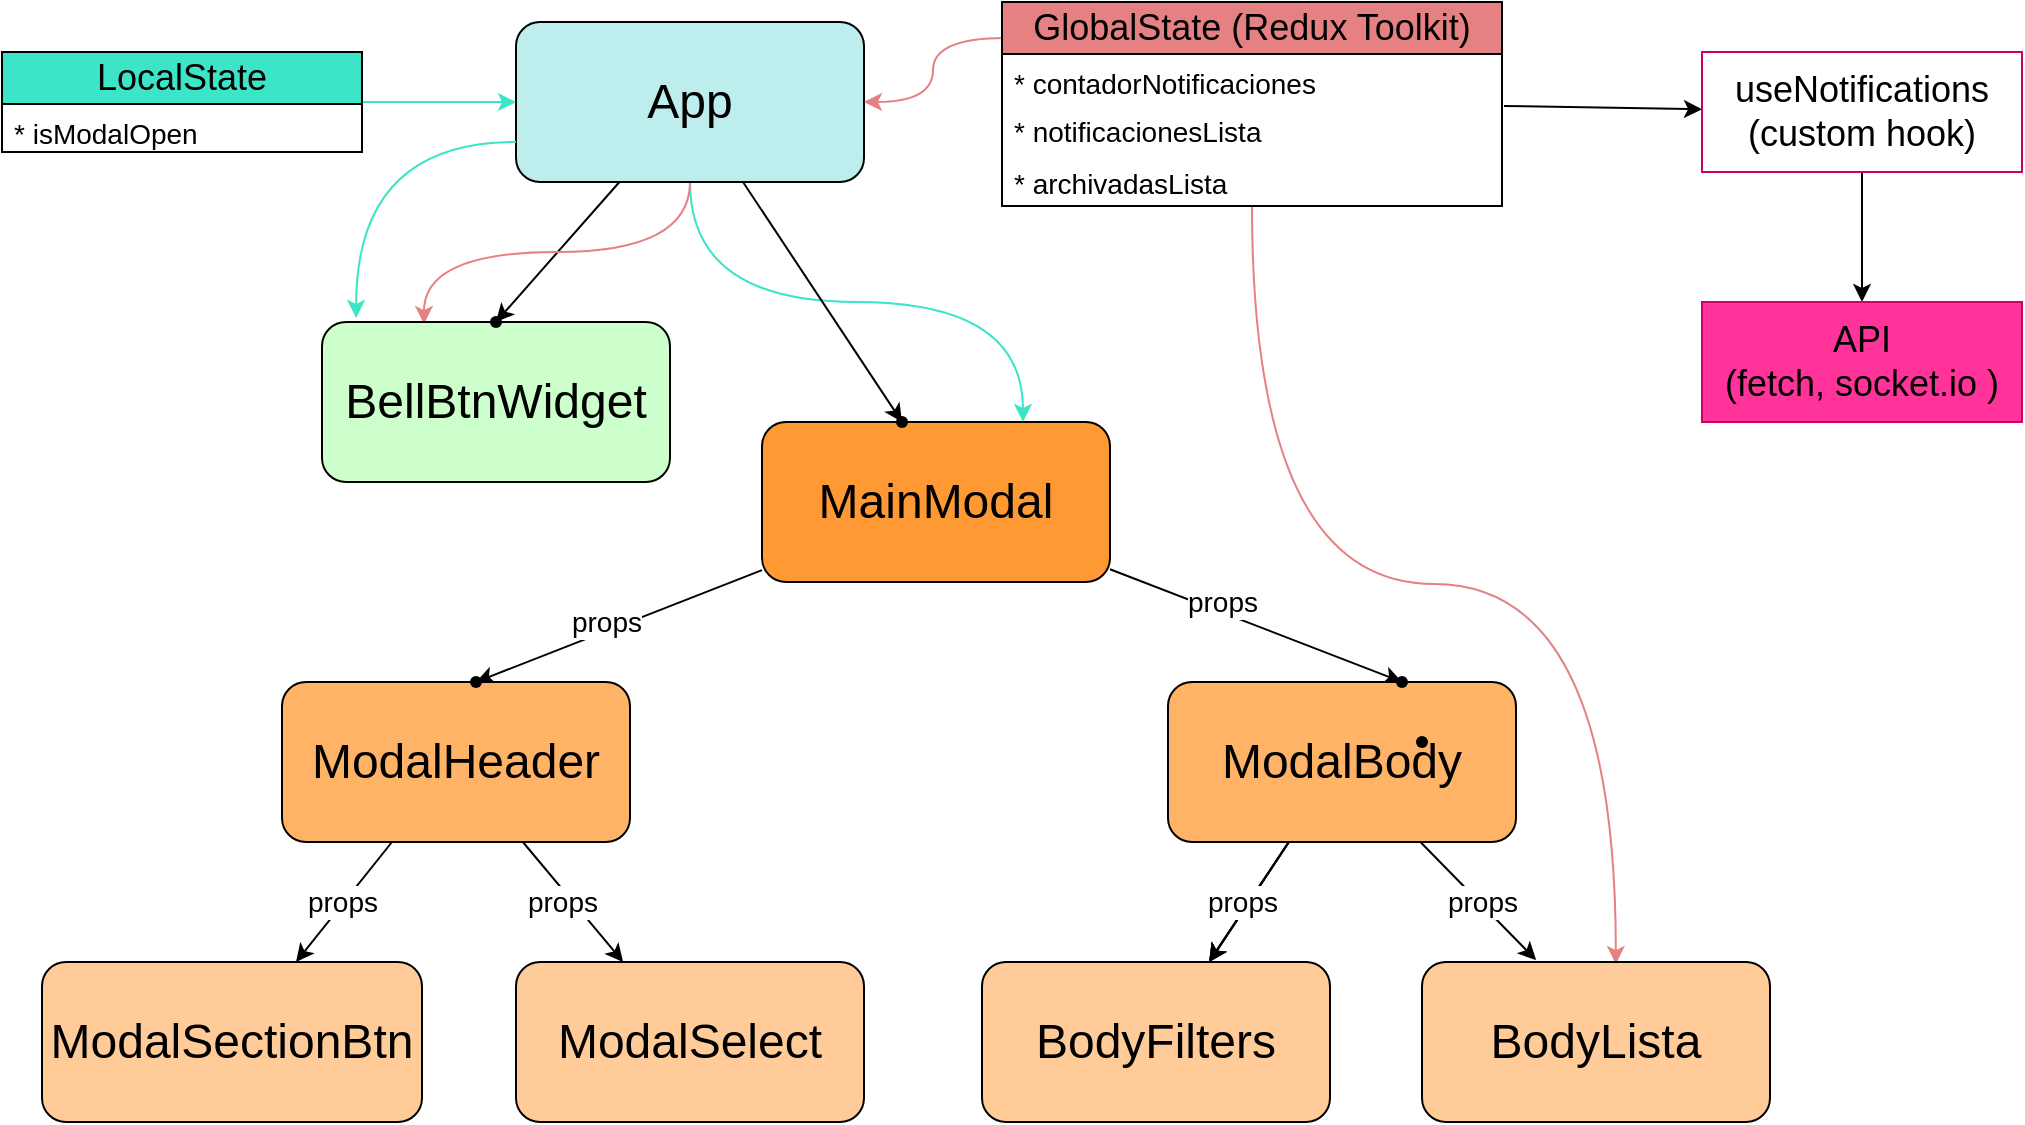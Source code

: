 <mxfile version="27.0.5">
  <diagram name="Página-1" id="PT8gCVFRgI-VNaCLD9BZ">
    <mxGraphModel dx="1425" dy="829" grid="1" gridSize="10" guides="1" tooltips="1" connect="1" arrows="1" fold="1" page="1" pageScale="1" pageWidth="827" pageHeight="1169" math="0" shadow="0">
      <root>
        <mxCell id="0" />
        <mxCell id="1" parent="0" />
        <mxCell id="Wqz8N_j6Il6ZuTGUS3Qg-21" value="" style="rounded=0;orthogonalLoop=1;jettySize=auto;html=1;" parent="1" source="Wqz8N_j6Il6ZuTGUS3Qg-1" target="Wqz8N_j6Il6ZuTGUS3Qg-20" edge="1">
          <mxGeometry relative="1" as="geometry" />
        </mxCell>
        <mxCell id="Wqz8N_j6Il6ZuTGUS3Qg-60" value="" style="edgeStyle=orthogonalEdgeStyle;rounded=0;orthogonalLoop=1;jettySize=auto;html=1;entryX=0.75;entryY=0;entryDx=0;entryDy=0;curved=1;strokeColor=#3CE5C8;" parent="1" source="Wqz8N_j6Il6ZuTGUS3Qg-1" target="Wqz8N_j6Il6ZuTGUS3Qg-13" edge="1">
          <mxGeometry relative="1" as="geometry" />
        </mxCell>
        <mxCell id="Wqz8N_j6Il6ZuTGUS3Qg-62" value="" style="edgeStyle=orthogonalEdgeStyle;rounded=0;orthogonalLoop=1;jettySize=auto;html=1;curved=1;entryX=0.293;entryY=0.013;entryDx=0;entryDy=0;entryPerimeter=0;strokeColor=#E58083;" parent="1" source="Wqz8N_j6Il6ZuTGUS3Qg-1" target="Wqz8N_j6Il6ZuTGUS3Qg-12" edge="1">
          <mxGeometry relative="1" as="geometry">
            <mxPoint x="280" y="160" as="targetPoint" />
          </mxGeometry>
        </mxCell>
        <mxCell id="Wqz8N_j6Il6ZuTGUS3Qg-1" value="&lt;font style=&quot;font-size: 24px;&quot;&gt;App&lt;/font&gt;" style="rounded=1;whiteSpace=wrap;html=1;fillColor=#BEEDEE;" parent="1" vertex="1">
          <mxGeometry x="327" y="20" width="174" height="80" as="geometry" />
        </mxCell>
        <mxCell id="Wqz8N_j6Il6ZuTGUS3Qg-10" value="" style="edgeStyle=orthogonalEdgeStyle;rounded=0;orthogonalLoop=1;jettySize=auto;html=1;exitX=0.006;exitY=0.176;exitDx=0;exitDy=0;exitPerimeter=0;strokeColor=#E58083;curved=1;" parent="1" source="Wqz8N_j6Il6ZuTGUS3Qg-3" target="Wqz8N_j6Il6ZuTGUS3Qg-1" edge="1">
          <mxGeometry relative="1" as="geometry">
            <mxPoint x="510" y="40" as="targetPoint" />
          </mxGeometry>
        </mxCell>
        <mxCell id="Wqz8N_j6Il6ZuTGUS3Qg-48" value="" style="edgeStyle=orthogonalEdgeStyle;rounded=0;orthogonalLoop=1;jettySize=auto;html=1;entryX=0.557;entryY=0.013;entryDx=0;entryDy=0;entryPerimeter=0;strokeColor=#E58083;curved=1;" parent="1" source="Wqz8N_j6Il6ZuTGUS3Qg-3" target="Wqz8N_j6Il6ZuTGUS3Qg-38" edge="1">
          <mxGeometry relative="1" as="geometry" />
        </mxCell>
        <mxCell id="Wqz8N_j6Il6ZuTGUS3Qg-57" value="" style="edgeStyle=none;rounded=0;orthogonalLoop=1;jettySize=auto;html=1;exitX=1.004;exitY=0.077;exitDx=0;exitDy=0;exitPerimeter=0;" parent="1" source="Wqz8N_j6Il6ZuTGUS3Qg-5" target="Wqz8N_j6Il6ZuTGUS3Qg-51" edge="1">
          <mxGeometry relative="1" as="geometry" />
        </mxCell>
        <mxCell id="Wqz8N_j6Il6ZuTGUS3Qg-3" value="&lt;font style=&quot;font-size: 18px;&quot;&gt;GlobalState&amp;nbsp;&lt;/font&gt;&lt;span style=&quot;font-size: 18px; background-color: transparent; color: light-dark(rgb(0, 0, 0), rgb(255, 255, 255));&quot;&gt;(Redux Toolkit)&lt;/span&gt;" style="swimlane;fontStyle=0;childLayout=stackLayout;horizontal=1;startSize=26;fillColor=#E58083;horizontalStack=0;resizeParent=1;resizeParentMax=0;resizeLast=0;collapsible=1;marginBottom=0;whiteSpace=wrap;html=1;" parent="1" vertex="1">
          <mxGeometry x="570" y="10" width="250" height="102" as="geometry" />
        </mxCell>
        <mxCell id="Wqz8N_j6Il6ZuTGUS3Qg-4" value="&lt;font style=&quot;font-size: 14px;&quot;&gt;* contadorNotificaciones&lt;/font&gt;" style="text;strokeColor=none;fillColor=none;align=left;verticalAlign=top;spacingLeft=4;spacingRight=4;overflow=hidden;rotatable=0;points=[[0,0.5],[1,0.5]];portConstraint=eastwest;whiteSpace=wrap;html=1;" parent="Wqz8N_j6Il6ZuTGUS3Qg-3" vertex="1">
          <mxGeometry y="26" width="250" height="24" as="geometry" />
        </mxCell>
        <mxCell id="Wqz8N_j6Il6ZuTGUS3Qg-5" value="&lt;font style=&quot;font-size: 14px;&quot;&gt;* notificacionesLista&lt;/font&gt;" style="text;strokeColor=none;fillColor=none;align=left;verticalAlign=top;spacingLeft=4;spacingRight=4;overflow=hidden;rotatable=0;points=[[0,0.5],[1,0.5]];portConstraint=eastwest;whiteSpace=wrap;html=1;" parent="Wqz8N_j6Il6ZuTGUS3Qg-3" vertex="1">
          <mxGeometry y="50" width="250" height="26" as="geometry" />
        </mxCell>
        <mxCell id="Wqz8N_j6Il6ZuTGUS3Qg-6" value="&lt;font style=&quot;font-size: 14px;&quot;&gt;* archivadasLista&lt;/font&gt;" style="text;strokeColor=none;fillColor=none;align=left;verticalAlign=top;spacingLeft=4;spacingRight=4;overflow=hidden;rotatable=0;points=[[0,0.5],[1,0.5]];portConstraint=eastwest;whiteSpace=wrap;html=1;" parent="Wqz8N_j6Il6ZuTGUS3Qg-3" vertex="1">
          <mxGeometry y="76" width="250" height="26" as="geometry" />
        </mxCell>
        <mxCell id="Wqz8N_j6Il6ZuTGUS3Qg-12" value="&lt;font style=&quot;font-size: 24px;&quot;&gt;BellBtnWidget&lt;/font&gt;" style="rounded=1;whiteSpace=wrap;html=1;fillColor=#CCFFCC;" parent="1" vertex="1">
          <mxGeometry x="230" y="170" width="174" height="80" as="geometry" />
        </mxCell>
        <mxCell id="Wqz8N_j6Il6ZuTGUS3Qg-28" value="" style="edgeStyle=none;rounded=0;orthogonalLoop=1;jettySize=auto;html=1;" parent="1" source="Wqz8N_j6Il6ZuTGUS3Qg-13" target="Wqz8N_j6Il6ZuTGUS3Qg-27" edge="1">
          <mxGeometry relative="1" as="geometry" />
        </mxCell>
        <mxCell id="Wqz8N_j6Il6ZuTGUS3Qg-65" value="&lt;font style=&quot;font-size: 14px;&quot;&gt;props&lt;/font&gt;" style="edgeLabel;html=1;align=center;verticalAlign=middle;resizable=0;points=[];" parent="Wqz8N_j6Il6ZuTGUS3Qg-28" vertex="1" connectable="0">
          <mxGeometry x="0.069" y="-4" relative="1" as="geometry">
            <mxPoint as="offset" />
          </mxGeometry>
        </mxCell>
        <mxCell id="Wqz8N_j6Il6ZuTGUS3Qg-40" value="" style="edgeStyle=none;rounded=0;orthogonalLoop=1;jettySize=auto;html=1;" parent="1" source="Wqz8N_j6Il6ZuTGUS3Qg-13" target="Wqz8N_j6Il6ZuTGUS3Qg-39" edge="1">
          <mxGeometry relative="1" as="geometry" />
        </mxCell>
        <mxCell id="Wqz8N_j6Il6ZuTGUS3Qg-13" value="&lt;font style=&quot;font-size: 24px;&quot;&gt;MainModal&lt;/font&gt;" style="rounded=1;whiteSpace=wrap;html=1;fillColor=#FF9933;" parent="1" vertex="1">
          <mxGeometry x="450" y="220" width="174" height="80" as="geometry" />
        </mxCell>
        <mxCell id="Wqz8N_j6Il6ZuTGUS3Qg-19" value="" style="edgeStyle=orthogonalEdgeStyle;rounded=0;orthogonalLoop=1;jettySize=auto;html=1;fillColor=#3CE5C8;strokeColor=#3CE5C8;curved=1;" parent="1" source="Wqz8N_j6Il6ZuTGUS3Qg-15" target="Wqz8N_j6Il6ZuTGUS3Qg-1" edge="1">
          <mxGeometry relative="1" as="geometry" />
        </mxCell>
        <mxCell id="Wqz8N_j6Il6ZuTGUS3Qg-15" value="&lt;font style=&quot;font-size: 18px;&quot;&gt;LocalState&lt;/font&gt;" style="swimlane;fontStyle=0;childLayout=stackLayout;horizontal=1;startSize=26;fillColor=#3CE5C8;horizontalStack=0;resizeParent=1;resizeParentMax=0;resizeLast=0;collapsible=1;marginBottom=0;whiteSpace=wrap;html=1;" parent="1" vertex="1">
          <mxGeometry x="70" y="35" width="180" height="50" as="geometry" />
        </mxCell>
        <mxCell id="Wqz8N_j6Il6ZuTGUS3Qg-16" value="&lt;font style=&quot;font-size: 14px;&quot;&gt;* isModalOpen&lt;/font&gt;" style="text;strokeColor=none;fillColor=none;align=left;verticalAlign=top;spacingLeft=4;spacingRight=4;overflow=hidden;rotatable=0;points=[[0,0.5],[1,0.5]];portConstraint=eastwest;whiteSpace=wrap;html=1;" parent="Wqz8N_j6Il6ZuTGUS3Qg-15" vertex="1">
          <mxGeometry y="26" width="180" height="24" as="geometry" />
        </mxCell>
        <mxCell id="Wqz8N_j6Il6ZuTGUS3Qg-20" value="" style="shape=waypoint;sketch=0;size=6;pointerEvents=1;points=[];fillColor=#BEEDEE;resizable=0;rotatable=0;perimeter=centerPerimeter;snapToPoint=1;rounded=1;" parent="1" vertex="1">
          <mxGeometry x="307" y="160" width="20" height="20" as="geometry" />
        </mxCell>
        <mxCell id="Wqz8N_j6Il6ZuTGUS3Qg-22" value="" style="shape=waypoint;sketch=0;size=6;pointerEvents=1;points=[];fillColor=#BEEDEE;resizable=0;rotatable=0;perimeter=centerPerimeter;snapToPoint=1;rounded=1;" parent="1" vertex="1">
          <mxGeometry x="510" y="210" width="20" height="20" as="geometry" />
        </mxCell>
        <mxCell id="Wqz8N_j6Il6ZuTGUS3Qg-34" value="" style="edgeStyle=none;rounded=0;orthogonalLoop=1;jettySize=auto;html=1;" parent="1" source="Wqz8N_j6Il6ZuTGUS3Qg-25" target="Wqz8N_j6Il6ZuTGUS3Qg-32" edge="1">
          <mxGeometry x="-0.011" relative="1" as="geometry">
            <mxPoint as="offset" />
          </mxGeometry>
        </mxCell>
        <mxCell id="Wqz8N_j6Il6ZuTGUS3Qg-36" value="" style="edgeStyle=none;rounded=0;orthogonalLoop=1;jettySize=auto;html=1;" parent="1" source="Wqz8N_j6Il6ZuTGUS3Qg-25" target="Wqz8N_j6Il6ZuTGUS3Qg-33" edge="1">
          <mxGeometry relative="1" as="geometry" />
        </mxCell>
        <mxCell id="Wqz8N_j6Il6ZuTGUS3Qg-25" value="&lt;font style=&quot;font-size: 24px;&quot;&gt;ModalHeader&lt;/font&gt;" style="rounded=1;whiteSpace=wrap;html=1;fillColor=#FFB366;" parent="1" vertex="1">
          <mxGeometry x="210" y="350" width="174" height="80" as="geometry" />
        </mxCell>
        <mxCell id="Wqz8N_j6Il6ZuTGUS3Qg-41" value="" style="edgeStyle=none;rounded=0;orthogonalLoop=1;jettySize=auto;html=1;" parent="1" source="Wqz8N_j6Il6ZuTGUS3Qg-26" target="Wqz8N_j6Il6ZuTGUS3Qg-37" edge="1">
          <mxGeometry relative="1" as="geometry" />
        </mxCell>
        <mxCell id="Wqz8N_j6Il6ZuTGUS3Qg-42" value="" style="edgeStyle=none;rounded=0;orthogonalLoop=1;jettySize=auto;html=1;" parent="1" source="Wqz8N_j6Il6ZuTGUS3Qg-26" target="Wqz8N_j6Il6ZuTGUS3Qg-37" edge="1">
          <mxGeometry relative="1" as="geometry" />
        </mxCell>
        <mxCell id="Wqz8N_j6Il6ZuTGUS3Qg-43" value="" style="edgeStyle=none;rounded=0;orthogonalLoop=1;jettySize=auto;html=1;" parent="1" source="Wqz8N_j6Il6ZuTGUS3Qg-26" target="Wqz8N_j6Il6ZuTGUS3Qg-37" edge="1">
          <mxGeometry relative="1" as="geometry" />
        </mxCell>
        <mxCell id="Wqz8N_j6Il6ZuTGUS3Qg-44" style="edgeStyle=none;rounded=0;orthogonalLoop=1;jettySize=auto;html=1;entryX=0.328;entryY=-0.012;entryDx=0;entryDy=0;entryPerimeter=0;" parent="1" source="Wqz8N_j6Il6ZuTGUS3Qg-26" target="Wqz8N_j6Il6ZuTGUS3Qg-38" edge="1">
          <mxGeometry relative="1" as="geometry">
            <mxPoint x="760" y="460" as="targetPoint" />
          </mxGeometry>
        </mxCell>
        <mxCell id="Wqz8N_j6Il6ZuTGUS3Qg-26" value="&lt;span style=&quot;font-size: 24px;&quot;&gt;ModalBody&lt;/span&gt;" style="rounded=1;whiteSpace=wrap;html=1;fillColor=#FFB366;" parent="1" vertex="1">
          <mxGeometry x="653" y="350" width="174" height="80" as="geometry" />
        </mxCell>
        <mxCell id="Wqz8N_j6Il6ZuTGUS3Qg-27" value="" style="shape=waypoint;sketch=0;size=6;pointerEvents=1;points=[];fillColor=#BEEDEE;resizable=0;rotatable=0;perimeter=centerPerimeter;snapToPoint=1;rounded=1;" parent="1" vertex="1">
          <mxGeometry x="297" y="340" width="20" height="20" as="geometry" />
        </mxCell>
        <mxCell id="Wqz8N_j6Il6ZuTGUS3Qg-29" value="" style="shape=waypoint;sketch=0;size=6;pointerEvents=1;points=[];fillColor=#BEEDEE;resizable=0;rotatable=0;perimeter=centerPerimeter;snapToPoint=1;rounded=1;" parent="1" vertex="1">
          <mxGeometry x="770" y="370" width="20" height="20" as="geometry" />
        </mxCell>
        <mxCell id="Wqz8N_j6Il6ZuTGUS3Qg-32" value="&lt;font style=&quot;font-size: 24px;&quot;&gt;ModalSectionBtn&lt;/font&gt;" style="rounded=1;whiteSpace=wrap;html=1;fillColor=#FFCC99;" parent="1" vertex="1">
          <mxGeometry x="90" y="490" width="190" height="80" as="geometry" />
        </mxCell>
        <mxCell id="Wqz8N_j6Il6ZuTGUS3Qg-33" value="&lt;font style=&quot;font-size: 24px;&quot;&gt;ModalSelect&lt;/font&gt;" style="rounded=1;whiteSpace=wrap;html=1;fillColor=#FFCC99;" parent="1" vertex="1">
          <mxGeometry x="327" y="490" width="174" height="80" as="geometry" />
        </mxCell>
        <mxCell id="Wqz8N_j6Il6ZuTGUS3Qg-37" value="&lt;span style=&quot;font-size: 24px;&quot;&gt;BodyFilters&lt;/span&gt;" style="rounded=1;whiteSpace=wrap;html=1;fillColor=#FFCC99;" parent="1" vertex="1">
          <mxGeometry x="560" y="490" width="174" height="80" as="geometry" />
        </mxCell>
        <mxCell id="Wqz8N_j6Il6ZuTGUS3Qg-38" value="&lt;span style=&quot;font-size: 24px;&quot;&gt;BodyLista&lt;/span&gt;" style="rounded=1;whiteSpace=wrap;html=1;fillColor=#FFCC99;" parent="1" vertex="1">
          <mxGeometry x="780" y="490" width="174" height="80" as="geometry" />
        </mxCell>
        <mxCell id="Wqz8N_j6Il6ZuTGUS3Qg-39" value="" style="shape=waypoint;sketch=0;size=6;pointerEvents=1;points=[];fillColor=#BEEDEE;resizable=0;rotatable=0;perimeter=centerPerimeter;snapToPoint=1;rounded=1;" parent="1" vertex="1">
          <mxGeometry x="760" y="340" width="20" height="20" as="geometry" />
        </mxCell>
        <mxCell id="Wqz8N_j6Il6ZuTGUS3Qg-59" value="" style="edgeStyle=none;rounded=0;orthogonalLoop=1;jettySize=auto;html=1;" parent="1" source="Wqz8N_j6Il6ZuTGUS3Qg-51" target="Wqz8N_j6Il6ZuTGUS3Qg-58" edge="1">
          <mxGeometry relative="1" as="geometry" />
        </mxCell>
        <mxCell id="Wqz8N_j6Il6ZuTGUS3Qg-51" value="&lt;font style=&quot;font-size: 18px;&quot;&gt;useNotifications&lt;/font&gt;&lt;div&gt;&lt;font style=&quot;font-size: 18px;&quot;&gt;(custom hook)&lt;/font&gt;&lt;/div&gt;" style="rounded=0;whiteSpace=wrap;html=1;strokeColor=#CC0066;" parent="1" vertex="1">
          <mxGeometry x="920" y="35" width="160" height="60" as="geometry" />
        </mxCell>
        <mxCell id="Wqz8N_j6Il6ZuTGUS3Qg-58" value="&lt;span style=&quot;font-size: 18px;&quot;&gt;API&lt;/span&gt;&lt;div&gt;&lt;span style=&quot;font-size: 18px;&quot;&gt;(fetch, socket.io&lt;/span&gt;&lt;span style=&quot;font-size: 18px; background-color: transparent; color: light-dark(rgb(0, 0, 0), rgb(255, 255, 255));&quot;&gt;&amp;nbsp;)&lt;/span&gt;&lt;/div&gt;" style="rounded=0;whiteSpace=wrap;html=1;strokeColor=#CC0066;fillColor=#FF3399;" parent="1" vertex="1">
          <mxGeometry x="920" y="160" width="160" height="60" as="geometry" />
        </mxCell>
        <mxCell id="Wqz8N_j6Il6ZuTGUS3Qg-64" value="" style="edgeStyle=orthogonalEdgeStyle;rounded=0;orthogonalLoop=1;jettySize=auto;html=1;curved=1;entryX=0.098;entryY=-0.025;entryDx=0;entryDy=0;entryPerimeter=0;strokeColor=#3CE5C8;exitX=0;exitY=0.75;exitDx=0;exitDy=0;" parent="1" source="Wqz8N_j6Il6ZuTGUS3Qg-1" target="Wqz8N_j6Il6ZuTGUS3Qg-12" edge="1">
          <mxGeometry relative="1" as="geometry">
            <mxPoint x="320" y="80" as="sourcePoint" />
            <mxPoint x="291" y="181" as="targetPoint" />
          </mxGeometry>
        </mxCell>
        <mxCell id="Wqz8N_j6Il6ZuTGUS3Qg-68" value="&lt;font style=&quot;font-size: 14px;&quot;&gt;props&lt;/font&gt;" style="edgeLabel;html=1;align=center;verticalAlign=middle;resizable=0;points=[];" parent="1" vertex="1" connectable="0">
          <mxGeometry x="240.0" y="459.999" as="geometry" />
        </mxCell>
        <mxCell id="Wqz8N_j6Il6ZuTGUS3Qg-69" value="&lt;font style=&quot;font-size: 14px;&quot;&gt;props&lt;/font&gt;" style="edgeLabel;html=1;align=center;verticalAlign=middle;resizable=0;points=[];" parent="1" vertex="1" connectable="0">
          <mxGeometry x="350.0" y="459.999" as="geometry" />
        </mxCell>
        <mxCell id="Wqz8N_j6Il6ZuTGUS3Qg-70" value="&lt;font style=&quot;font-size: 14px;&quot;&gt;props&lt;/font&gt;" style="edgeLabel;html=1;align=center;verticalAlign=middle;resizable=0;points=[];" parent="1" vertex="1" connectable="0">
          <mxGeometry x="680.0" y="309.999" as="geometry" />
        </mxCell>
        <mxCell id="Wqz8N_j6Il6ZuTGUS3Qg-71" value="&lt;font style=&quot;font-size: 14px;&quot;&gt;props&lt;/font&gt;" style="edgeLabel;html=1;align=center;verticalAlign=middle;resizable=0;points=[];" parent="1" vertex="1" connectable="0">
          <mxGeometry x="690.0" y="459.999" as="geometry" />
        </mxCell>
        <mxCell id="Wqz8N_j6Il6ZuTGUS3Qg-72" value="&lt;font style=&quot;font-size: 14px;&quot;&gt;props&lt;/font&gt;" style="edgeLabel;html=1;align=center;verticalAlign=middle;resizable=0;points=[];" parent="1" vertex="1" connectable="0">
          <mxGeometry x="810.0" y="459.999" as="geometry" />
        </mxCell>
        <mxCell id="qFCPgFGdDfn3H8ZEaTux-2" style="rounded=0;orthogonalLoop=1;jettySize=auto;html=1;entryX=0;entryY=0;entryDx=0;entryDy=0;entryPerimeter=0;" edge="1" parent="1" source="Wqz8N_j6Il6ZuTGUS3Qg-1" target="Wqz8N_j6Il6ZuTGUS3Qg-22">
          <mxGeometry relative="1" as="geometry" />
        </mxCell>
      </root>
    </mxGraphModel>
  </diagram>
</mxfile>
